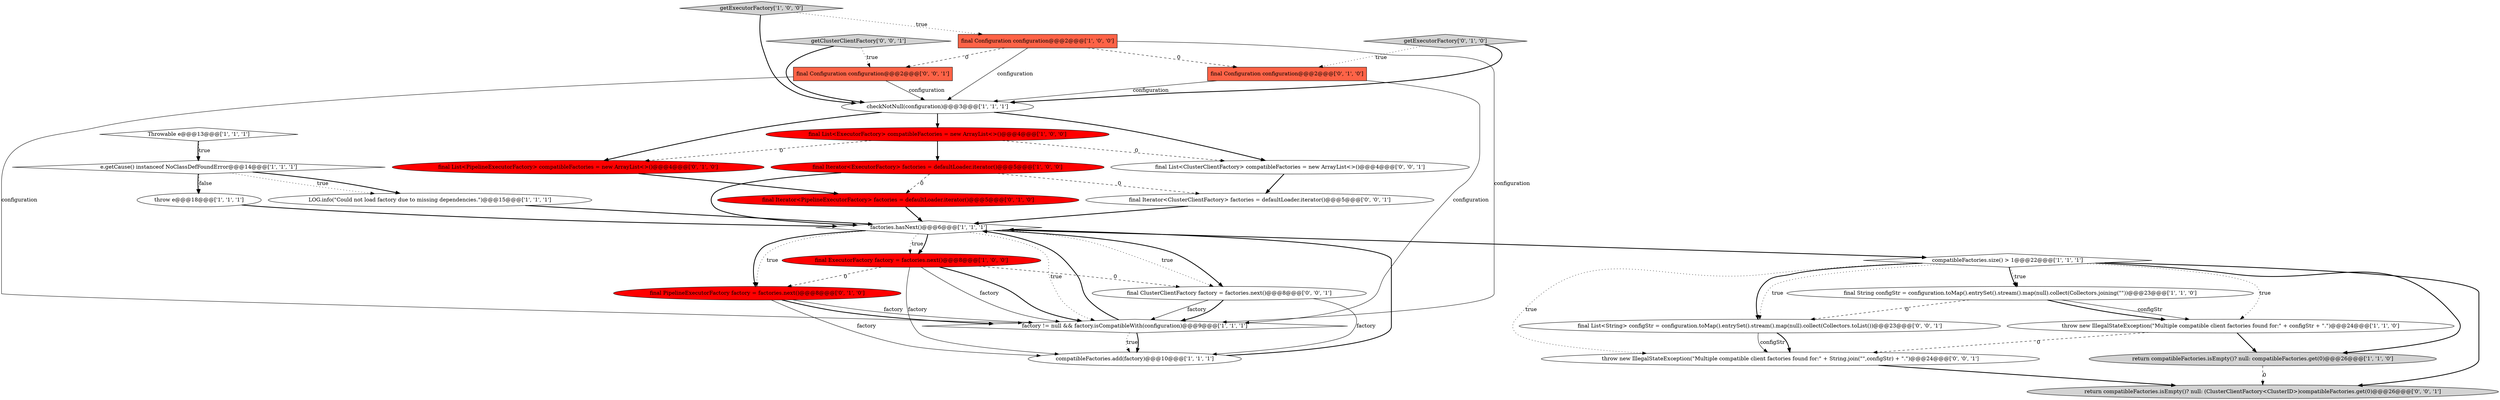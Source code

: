 digraph {
23 [style = filled, label = "final Configuration configuration@@@2@@@['0', '0', '1']", fillcolor = tomato, shape = box image = "AAA0AAABBB3BBB"];
29 [style = filled, label = "getClusterClientFactory['0', '0', '1']", fillcolor = lightgray, shape = diamond image = "AAA0AAABBB3BBB"];
5 [style = filled, label = "return compatibleFactories.isEmpty()? null: compatibleFactories.get(0)@@@26@@@['1', '1', '0']", fillcolor = lightgray, shape = ellipse image = "AAA0AAABBB1BBB"];
28 [style = filled, label = "final List<String> configStr = configuration.toMap().entrySet().stream().map(null).collect(Collectors.toList())@@@23@@@['0', '0', '1']", fillcolor = white, shape = ellipse image = "AAA0AAABBB3BBB"];
6 [style = filled, label = "final String configStr = configuration.toMap().entrySet().stream().map(null).collect(Collectors.joining(\"\"))@@@23@@@['1', '1', '0']", fillcolor = white, shape = ellipse image = "AAA0AAABBB1BBB"];
11 [style = filled, label = "checkNotNull(configuration)@@@3@@@['1', '1', '1']", fillcolor = white, shape = ellipse image = "AAA0AAABBB1BBB"];
26 [style = filled, label = "return compatibleFactories.isEmpty()? null: (ClusterClientFactory<ClusterID>)compatibleFactories.get(0)@@@26@@@['0', '0', '1']", fillcolor = lightgray, shape = ellipse image = "AAA0AAABBB3BBB"];
1 [style = filled, label = "factories.hasNext()@@@6@@@['1', '1', '1']", fillcolor = white, shape = diamond image = "AAA0AAABBB1BBB"];
15 [style = filled, label = "factory != null && factory.isCompatibleWith(configuration)@@@9@@@['1', '1', '1']", fillcolor = white, shape = diamond image = "AAA0AAABBB1BBB"];
8 [style = filled, label = "compatibleFactories.add(factory)@@@10@@@['1', '1', '1']", fillcolor = white, shape = ellipse image = "AAA0AAABBB1BBB"];
13 [style = filled, label = "compatibleFactories.size() > 1@@@22@@@['1', '1', '1']", fillcolor = white, shape = diamond image = "AAA0AAABBB1BBB"];
2 [style = filled, label = "Throwable e@@@13@@@['1', '1', '1']", fillcolor = white, shape = diamond image = "AAA0AAABBB1BBB"];
22 [style = filled, label = "final ClusterClientFactory factory = factories.next()@@@8@@@['0', '0', '1']", fillcolor = white, shape = ellipse image = "AAA0AAABBB3BBB"];
21 [style = filled, label = "final PipelineExecutorFactory factory = factories.next()@@@8@@@['0', '1', '0']", fillcolor = red, shape = ellipse image = "AAA1AAABBB2BBB"];
10 [style = filled, label = "throw e@@@18@@@['1', '1', '1']", fillcolor = white, shape = ellipse image = "AAA0AAABBB1BBB"];
25 [style = filled, label = "throw new IllegalStateException(\"Multiple compatible client factories found for:\" + String.join(\"\",configStr) + \".\")@@@24@@@['0', '0', '1']", fillcolor = white, shape = ellipse image = "AAA0AAABBB3BBB"];
17 [style = filled, label = "final List<PipelineExecutorFactory> compatibleFactories = new ArrayList<>()@@@4@@@['0', '1', '0']", fillcolor = red, shape = ellipse image = "AAA1AAABBB2BBB"];
12 [style = filled, label = "final ExecutorFactory factory = factories.next()@@@8@@@['1', '0', '0']", fillcolor = red, shape = ellipse image = "AAA1AAABBB1BBB"];
16 [style = filled, label = "throw new IllegalStateException(\"Multiple compatible client factories found for:\" + configStr + \".\")@@@24@@@['1', '1', '0']", fillcolor = white, shape = ellipse image = "AAA0AAABBB1BBB"];
3 [style = filled, label = "e.getCause() instanceof NoClassDefFoundError@@@14@@@['1', '1', '1']", fillcolor = white, shape = diamond image = "AAA0AAABBB1BBB"];
0 [style = filled, label = "final Iterator<ExecutorFactory> factories = defaultLoader.iterator()@@@5@@@['1', '0', '0']", fillcolor = red, shape = ellipse image = "AAA1AAABBB1BBB"];
14 [style = filled, label = "final List<ExecutorFactory> compatibleFactories = new ArrayList<>()@@@4@@@['1', '0', '0']", fillcolor = red, shape = ellipse image = "AAA1AAABBB1BBB"];
24 [style = filled, label = "final Iterator<ClusterClientFactory> factories = defaultLoader.iterator()@@@5@@@['0', '0', '1']", fillcolor = white, shape = ellipse image = "AAA0AAABBB3BBB"];
4 [style = filled, label = "final Configuration configuration@@@2@@@['1', '0', '0']", fillcolor = tomato, shape = box image = "AAA1AAABBB1BBB"];
20 [style = filled, label = "getExecutorFactory['0', '1', '0']", fillcolor = lightgray, shape = diamond image = "AAA0AAABBB2BBB"];
9 [style = filled, label = "LOG.info(\"Could not load factory due to missing dependencies.\")@@@15@@@['1', '1', '1']", fillcolor = white, shape = ellipse image = "AAA0AAABBB1BBB"];
27 [style = filled, label = "final List<ClusterClientFactory> compatibleFactories = new ArrayList<>()@@@4@@@['0', '0', '1']", fillcolor = white, shape = ellipse image = "AAA0AAABBB3BBB"];
18 [style = filled, label = "final Iterator<PipelineExecutorFactory> factories = defaultLoader.iterator()@@@5@@@['0', '1', '0']", fillcolor = red, shape = ellipse image = "AAA1AAABBB2BBB"];
7 [style = filled, label = "getExecutorFactory['1', '0', '0']", fillcolor = lightgray, shape = diamond image = "AAA0AAABBB1BBB"];
19 [style = filled, label = "final Configuration configuration@@@2@@@['0', '1', '0']", fillcolor = tomato, shape = box image = "AAA1AAABBB2BBB"];
2->3 [style = dotted, label="true"];
13->6 [style = dotted, label="true"];
22->15 [style = solid, label="factory"];
13->16 [style = dotted, label="true"];
7->11 [style = bold, label=""];
12->15 [style = solid, label="factory"];
22->15 [style = bold, label=""];
13->28 [style = dotted, label="true"];
11->14 [style = bold, label=""];
13->25 [style = dotted, label="true"];
5->26 [style = dashed, label="0"];
28->25 [style = solid, label="configStr"];
16->25 [style = dashed, label="0"];
6->16 [style = solid, label="configStr"];
2->3 [style = bold, label=""];
12->8 [style = solid, label="factory"];
21->15 [style = bold, label=""];
1->22 [style = dotted, label="true"];
12->15 [style = bold, label=""];
1->21 [style = dotted, label="true"];
23->15 [style = solid, label="configuration"];
29->23 [style = dotted, label="true"];
3->9 [style = dotted, label="true"];
19->15 [style = solid, label="configuration"];
14->27 [style = dashed, label="0"];
1->13 [style = bold, label=""];
12->21 [style = dashed, label="0"];
23->11 [style = solid, label="configuration"];
21->8 [style = solid, label="factory"];
1->22 [style = bold, label=""];
3->9 [style = bold, label=""];
8->1 [style = bold, label=""];
3->10 [style = bold, label=""];
6->28 [style = dashed, label="0"];
4->15 [style = solid, label="configuration"];
3->10 [style = dotted, label="false"];
29->11 [style = bold, label=""];
15->8 [style = dotted, label="true"];
14->0 [style = bold, label=""];
18->1 [style = bold, label=""];
13->26 [style = bold, label=""];
6->16 [style = bold, label=""];
1->21 [style = bold, label=""];
0->1 [style = bold, label=""];
1->15 [style = dotted, label="true"];
1->12 [style = dotted, label="true"];
25->26 [style = bold, label=""];
7->4 [style = dotted, label="true"];
12->22 [style = dashed, label="0"];
1->12 [style = bold, label=""];
13->5 [style = bold, label=""];
16->5 [style = bold, label=""];
11->27 [style = bold, label=""];
28->25 [style = bold, label=""];
11->17 [style = bold, label=""];
4->19 [style = dashed, label="0"];
21->15 [style = solid, label="factory"];
27->24 [style = bold, label=""];
20->19 [style = dotted, label="true"];
14->17 [style = dashed, label="0"];
0->18 [style = dashed, label="0"];
0->24 [style = dashed, label="0"];
24->1 [style = bold, label=""];
13->6 [style = bold, label=""];
9->1 [style = bold, label=""];
4->11 [style = solid, label="configuration"];
10->1 [style = bold, label=""];
22->8 [style = solid, label="factory"];
4->23 [style = dashed, label="0"];
15->8 [style = bold, label=""];
19->11 [style = solid, label="configuration"];
17->18 [style = bold, label=""];
13->28 [style = bold, label=""];
20->11 [style = bold, label=""];
15->1 [style = bold, label=""];
}
